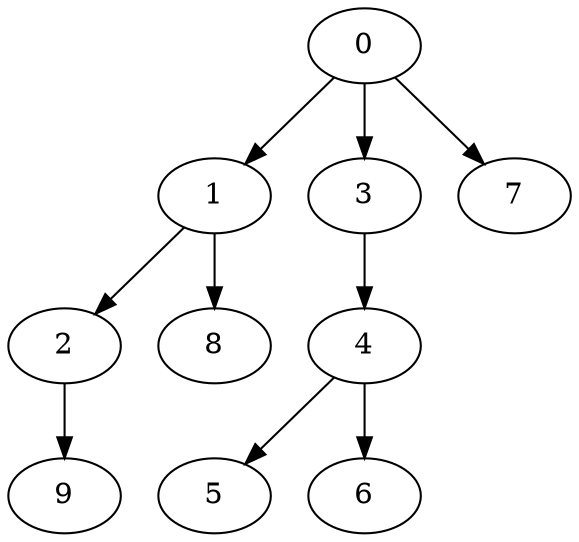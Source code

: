 strict digraph "" {
	0	[execution_time=9];
	1	[execution_time=6];
	0 -> 1	[weight=2];
	3	[execution_time=10];
	0 -> 3	[weight=2];
	7	[execution_time=10];
	0 -> 7	[weight=3];
	2	[execution_time=1];
	1 -> 2	[weight=4];
	8	[execution_time=10];
	1 -> 8	[weight=7];
	9	[execution_time=2];
	2 -> 9	[weight=9];
	4	[execution_time=3];
	3 -> 4	[weight=8];
	5	[execution_time=7];
	4 -> 5	[weight=2];
	6	[execution_time=6];
	4 -> 6	[weight=10];
}
